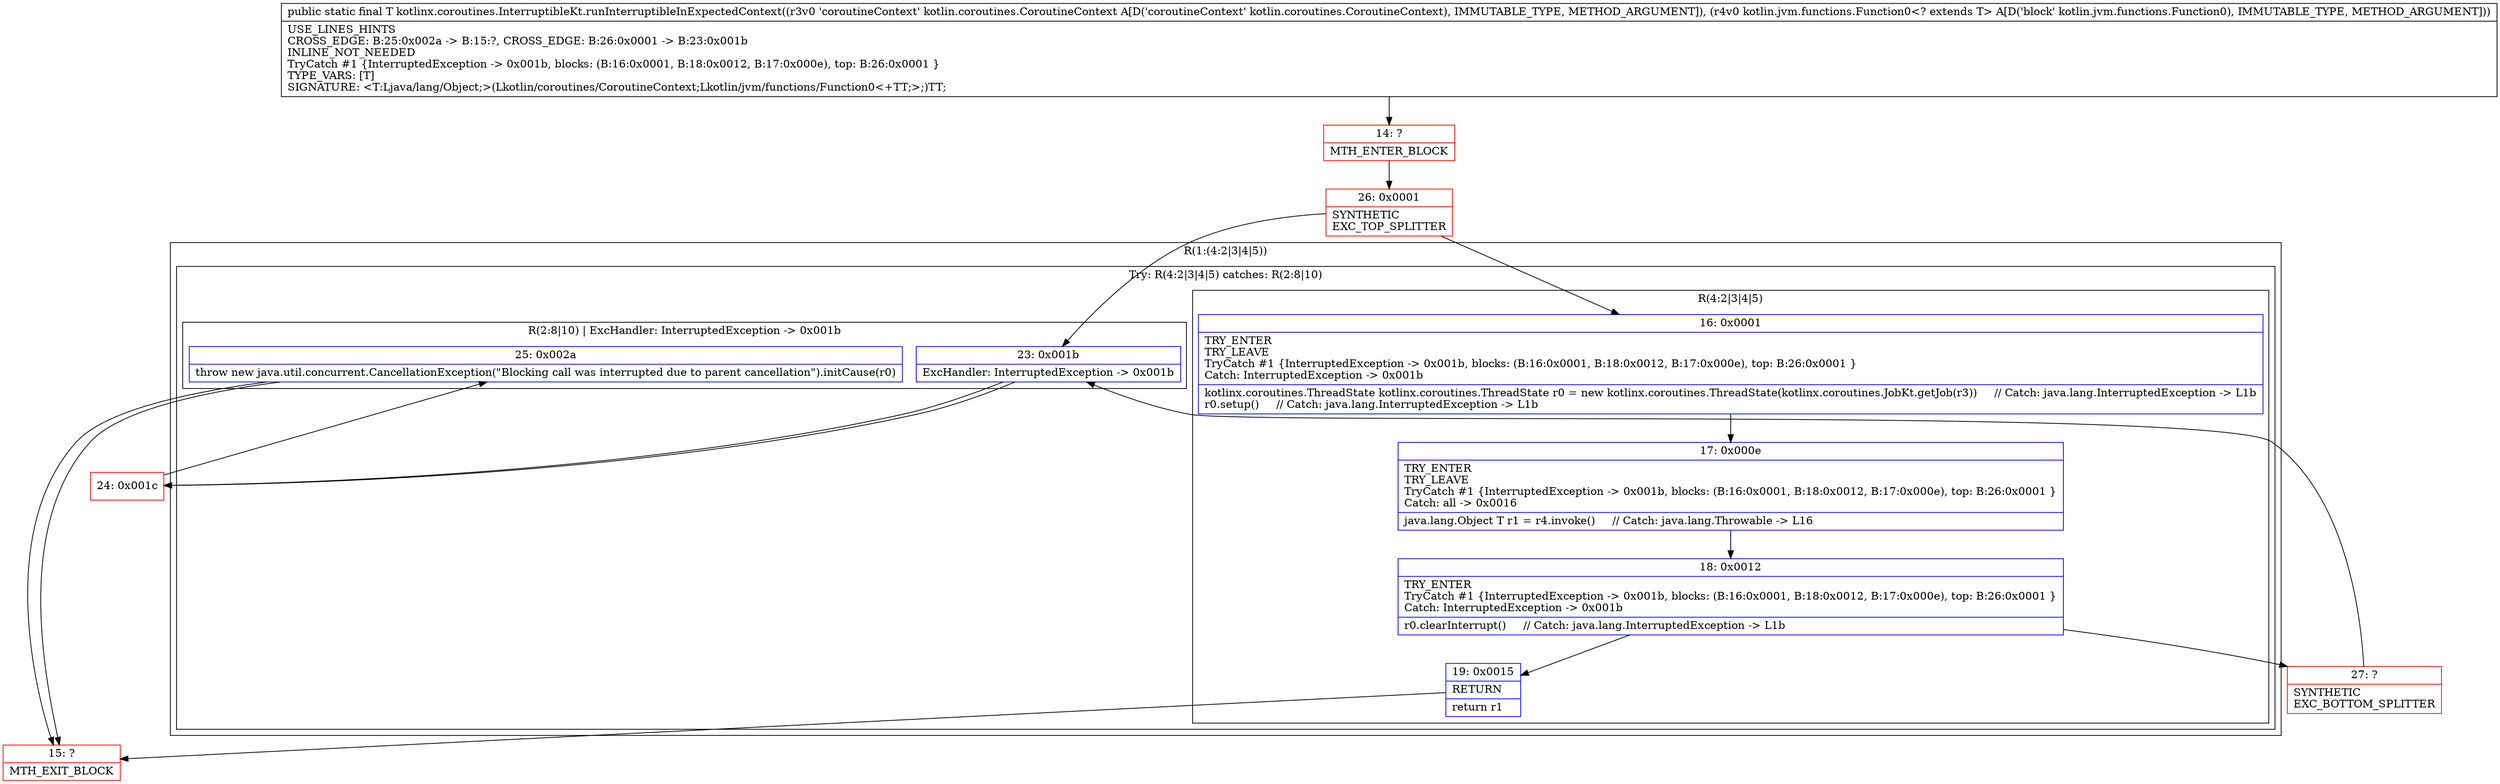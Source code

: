digraph "CFG forkotlinx.coroutines.InterruptibleKt.runInterruptibleInExpectedContext(Lkotlin\/coroutines\/CoroutineContext;Lkotlin\/jvm\/functions\/Function0;)Ljava\/lang\/Object;" {
subgraph cluster_Region_1648673019 {
label = "R(1:(4:2|3|4|5))";
node [shape=record,color=blue];
subgraph cluster_TryCatchRegion_1087181321 {
label = "Try: R(4:2|3|4|5) catches: R(2:8|10)";
node [shape=record,color=blue];
subgraph cluster_Region_740210593 {
label = "R(4:2|3|4|5)";
node [shape=record,color=blue];
Node_16 [shape=record,label="{16\:\ 0x0001|TRY_ENTER\lTRY_LEAVE\lTryCatch #1 \{InterruptedException \-\> 0x001b, blocks: (B:16:0x0001, B:18:0x0012, B:17:0x000e), top: B:26:0x0001 \}\lCatch: InterruptedException \-\> 0x001b\l|kotlinx.coroutines.ThreadState kotlinx.coroutines.ThreadState r0 = new kotlinx.coroutines.ThreadState(kotlinx.coroutines.JobKt.getJob(r3))     \/\/ Catch: java.lang.InterruptedException \-\> L1b\lr0.setup()     \/\/ Catch: java.lang.InterruptedException \-\> L1b\l}"];
Node_17 [shape=record,label="{17\:\ 0x000e|TRY_ENTER\lTRY_LEAVE\lTryCatch #1 \{InterruptedException \-\> 0x001b, blocks: (B:16:0x0001, B:18:0x0012, B:17:0x000e), top: B:26:0x0001 \}\lCatch: all \-\> 0x0016\l|java.lang.Object T r1 = r4.invoke()     \/\/ Catch: java.lang.Throwable \-\> L16\l}"];
Node_18 [shape=record,label="{18\:\ 0x0012|TRY_ENTER\lTryCatch #1 \{InterruptedException \-\> 0x001b, blocks: (B:16:0x0001, B:18:0x0012, B:17:0x000e), top: B:26:0x0001 \}\lCatch: InterruptedException \-\> 0x001b\l|r0.clearInterrupt()     \/\/ Catch: java.lang.InterruptedException \-\> L1b\l}"];
Node_19 [shape=record,label="{19\:\ 0x0015|RETURN\l|return r1\l}"];
}
subgraph cluster_Region_1809448401 {
label = "R(2:8|10) | ExcHandler: InterruptedException \-\> 0x001b\l";
node [shape=record,color=blue];
Node_23 [shape=record,label="{23\:\ 0x001b|ExcHandler: InterruptedException \-\> 0x001b\l}"];
Node_25 [shape=record,label="{25\:\ 0x002a|throw new java.util.concurrent.CancellationException(\"Blocking call was interrupted due to parent cancellation\").initCause(r0)\l}"];
}
}
}
subgraph cluster_Region_1809448401 {
label = "R(2:8|10) | ExcHandler: InterruptedException \-\> 0x001b\l";
node [shape=record,color=blue];
Node_23 [shape=record,label="{23\:\ 0x001b|ExcHandler: InterruptedException \-\> 0x001b\l}"];
Node_25 [shape=record,label="{25\:\ 0x002a|throw new java.util.concurrent.CancellationException(\"Blocking call was interrupted due to parent cancellation\").initCause(r0)\l}"];
}
Node_14 [shape=record,color=red,label="{14\:\ ?|MTH_ENTER_BLOCK\l}"];
Node_26 [shape=record,color=red,label="{26\:\ 0x0001|SYNTHETIC\lEXC_TOP_SPLITTER\l}"];
Node_15 [shape=record,color=red,label="{15\:\ ?|MTH_EXIT_BLOCK\l}"];
Node_27 [shape=record,color=red,label="{27\:\ ?|SYNTHETIC\lEXC_BOTTOM_SPLITTER\l}"];
Node_24 [shape=record,color=red,label="{24\:\ 0x001c}"];
MethodNode[shape=record,label="{public static final T kotlinx.coroutines.InterruptibleKt.runInterruptibleInExpectedContext((r3v0 'coroutineContext' kotlin.coroutines.CoroutineContext A[D('coroutineContext' kotlin.coroutines.CoroutineContext), IMMUTABLE_TYPE, METHOD_ARGUMENT]), (r4v0 kotlin.jvm.functions.Function0\<? extends T\> A[D('block' kotlin.jvm.functions.Function0), IMMUTABLE_TYPE, METHOD_ARGUMENT]))  | USE_LINES_HINTS\lCROSS_EDGE: B:25:0x002a \-\> B:15:?, CROSS_EDGE: B:26:0x0001 \-\> B:23:0x001b\lINLINE_NOT_NEEDED\lTryCatch #1 \{InterruptedException \-\> 0x001b, blocks: (B:16:0x0001, B:18:0x0012, B:17:0x000e), top: B:26:0x0001 \}\lTYPE_VARS: [T]\lSIGNATURE: \<T:Ljava\/lang\/Object;\>(Lkotlin\/coroutines\/CoroutineContext;Lkotlin\/jvm\/functions\/Function0\<+TT;\>;)TT;\l}"];
MethodNode -> Node_14;Node_16 -> Node_17;
Node_17 -> Node_18;
Node_18 -> Node_19;
Node_18 -> Node_27;
Node_19 -> Node_15;
Node_23 -> Node_24;
Node_25 -> Node_15;
Node_23 -> Node_24;
Node_25 -> Node_15;
Node_14 -> Node_26;
Node_26 -> Node_16;
Node_26 -> Node_23;
Node_27 -> Node_23;
Node_24 -> Node_25;
}

